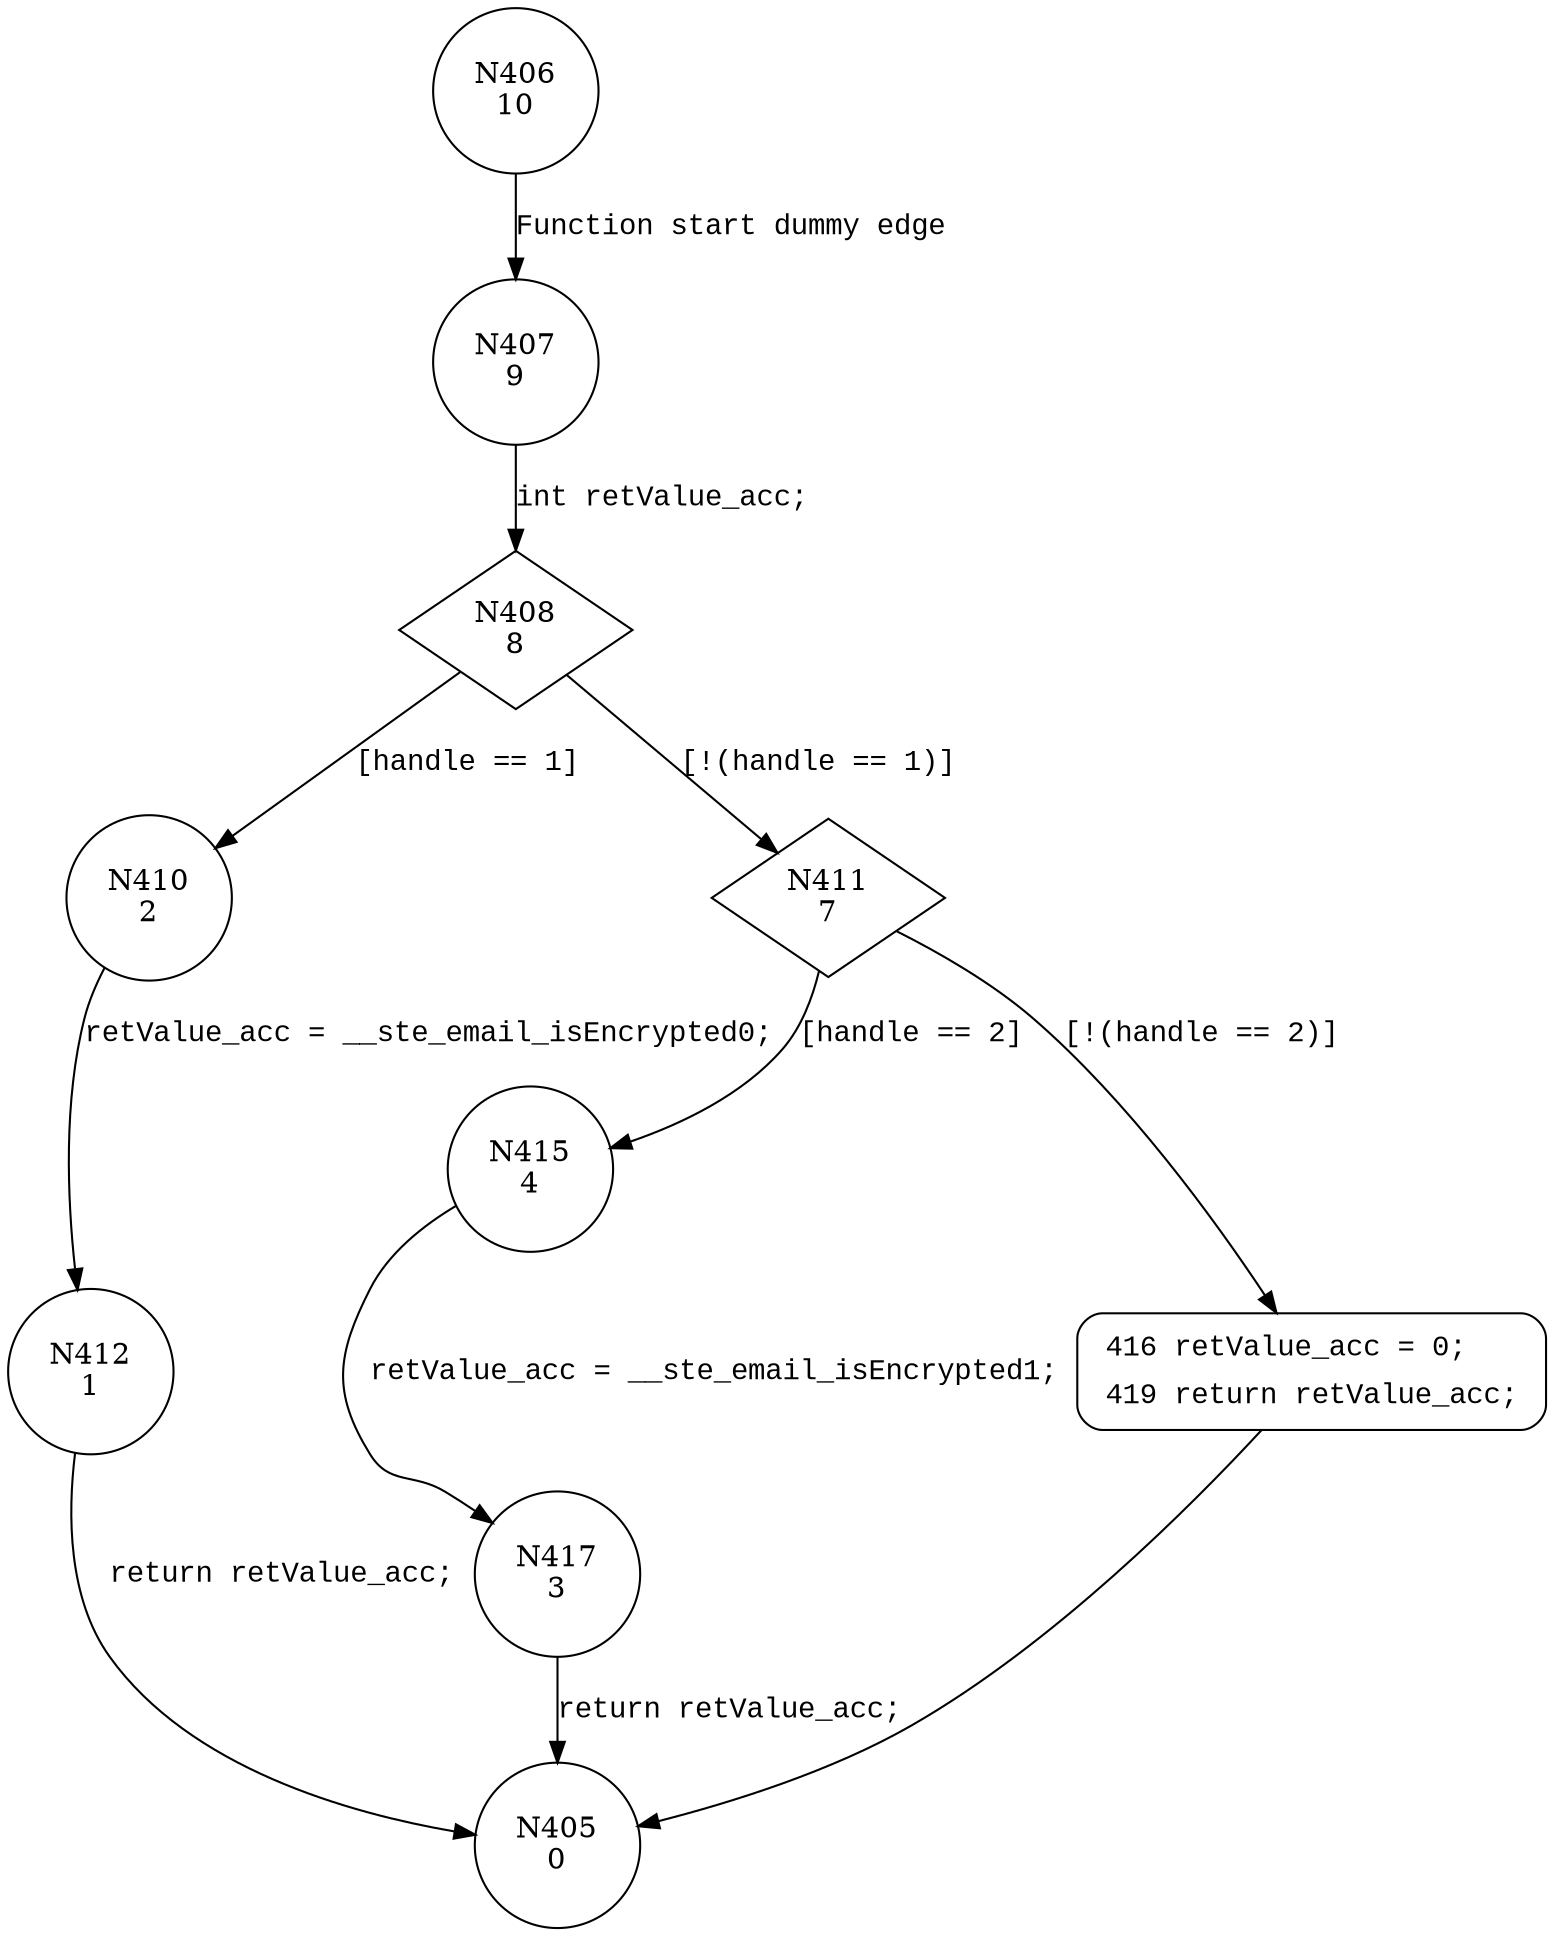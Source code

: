 digraph isEncrypted {
406 [shape="circle" label="N406\n10"]
407 [shape="circle" label="N407\n9"]
408 [shape="diamond" label="N408\n8"]
410 [shape="circle" label="N410\n2"]
411 [shape="diamond" label="N411\n7"]
415 [shape="circle" label="N415\n4"]
416 [shape="circle" label="N416\n6"]
417 [shape="circle" label="N417\n3"]
412 [shape="circle" label="N412\n1"]
405 [shape="circle" label="N405\n0"]
416 [style="filled,bold" penwidth="1" fillcolor="white" fontname="Courier New" shape="Mrecord" label=<<table border="0" cellborder="0" cellpadding="3" bgcolor="white"><tr><td align="right">416</td><td align="left">retValue_acc = 0;</td></tr><tr><td align="right">419</td><td align="left">return retValue_acc;</td></tr></table>>]
416 -> 405[label=""]
406 -> 407 [label="Function start dummy edge" fontname="Courier New"]
408 -> 410 [label="[handle == 1]" fontname="Courier New"]
408 -> 411 [label="[!(handle == 1)]" fontname="Courier New"]
411 -> 415 [label="[handle == 2]" fontname="Courier New"]
411 -> 416 [label="[!(handle == 2)]" fontname="Courier New"]
415 -> 417 [label="retValue_acc = __ste_email_isEncrypted1;" fontname="Courier New"]
410 -> 412 [label="retValue_acc = __ste_email_isEncrypted0;" fontname="Courier New"]
407 -> 408 [label="int retValue_acc;" fontname="Courier New"]
417 -> 405 [label="return retValue_acc;" fontname="Courier New"]
412 -> 405 [label="return retValue_acc;" fontname="Courier New"]
}